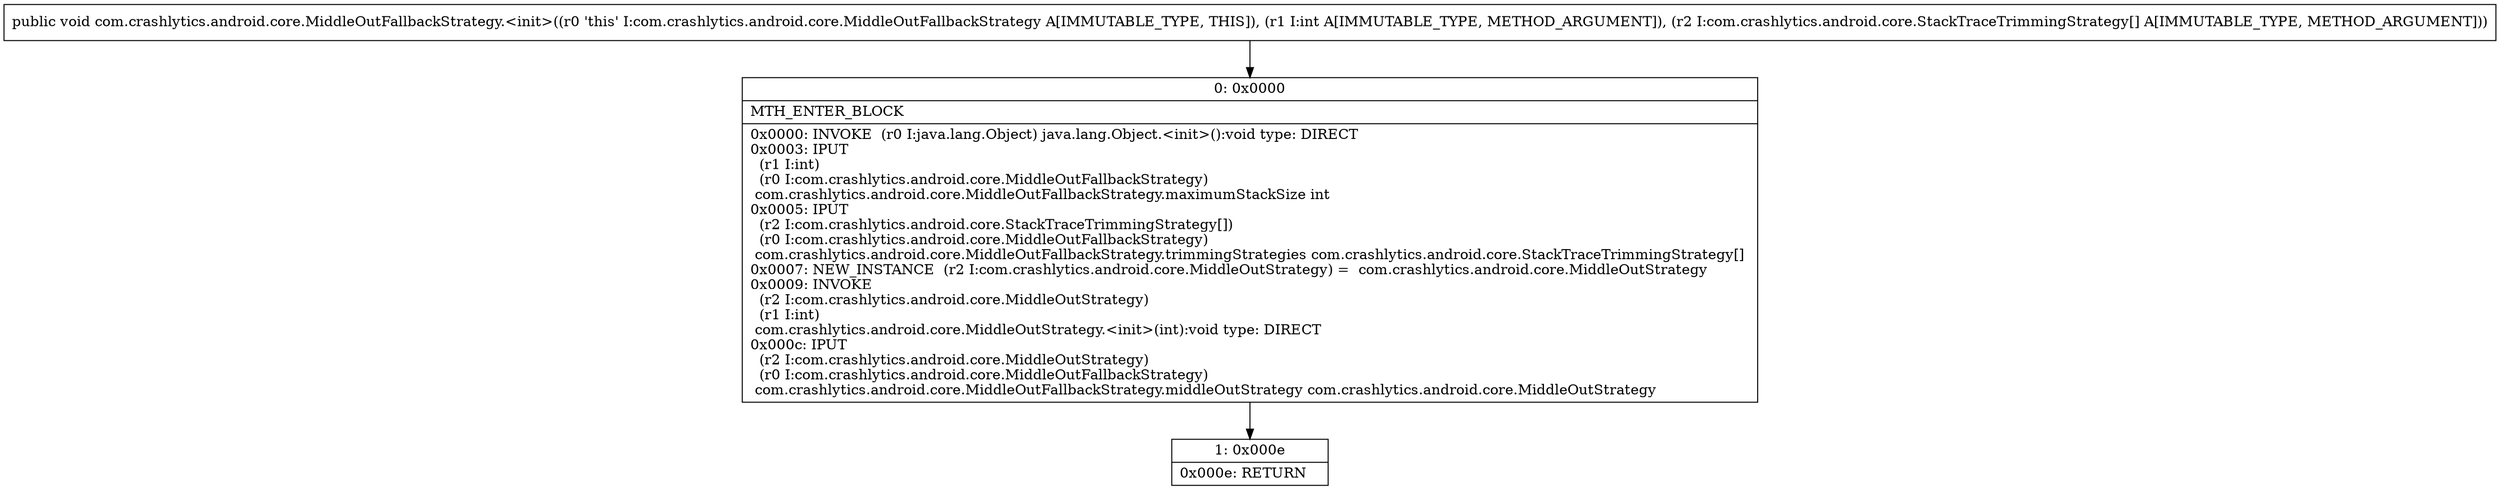 digraph "CFG forcom.crashlytics.android.core.MiddleOutFallbackStrategy.\<init\>(I[Lcom\/crashlytics\/android\/core\/StackTraceTrimmingStrategy;)V" {
Node_0 [shape=record,label="{0\:\ 0x0000|MTH_ENTER_BLOCK\l|0x0000: INVOKE  (r0 I:java.lang.Object) java.lang.Object.\<init\>():void type: DIRECT \l0x0003: IPUT  \l  (r1 I:int)\l  (r0 I:com.crashlytics.android.core.MiddleOutFallbackStrategy)\l com.crashlytics.android.core.MiddleOutFallbackStrategy.maximumStackSize int \l0x0005: IPUT  \l  (r2 I:com.crashlytics.android.core.StackTraceTrimmingStrategy[])\l  (r0 I:com.crashlytics.android.core.MiddleOutFallbackStrategy)\l com.crashlytics.android.core.MiddleOutFallbackStrategy.trimmingStrategies com.crashlytics.android.core.StackTraceTrimmingStrategy[] \l0x0007: NEW_INSTANCE  (r2 I:com.crashlytics.android.core.MiddleOutStrategy) =  com.crashlytics.android.core.MiddleOutStrategy \l0x0009: INVOKE  \l  (r2 I:com.crashlytics.android.core.MiddleOutStrategy)\l  (r1 I:int)\l com.crashlytics.android.core.MiddleOutStrategy.\<init\>(int):void type: DIRECT \l0x000c: IPUT  \l  (r2 I:com.crashlytics.android.core.MiddleOutStrategy)\l  (r0 I:com.crashlytics.android.core.MiddleOutFallbackStrategy)\l com.crashlytics.android.core.MiddleOutFallbackStrategy.middleOutStrategy com.crashlytics.android.core.MiddleOutStrategy \l}"];
Node_1 [shape=record,label="{1\:\ 0x000e|0x000e: RETURN   \l}"];
MethodNode[shape=record,label="{public void com.crashlytics.android.core.MiddleOutFallbackStrategy.\<init\>((r0 'this' I:com.crashlytics.android.core.MiddleOutFallbackStrategy A[IMMUTABLE_TYPE, THIS]), (r1 I:int A[IMMUTABLE_TYPE, METHOD_ARGUMENT]), (r2 I:com.crashlytics.android.core.StackTraceTrimmingStrategy[] A[IMMUTABLE_TYPE, METHOD_ARGUMENT])) }"];
MethodNode -> Node_0;
Node_0 -> Node_1;
}

